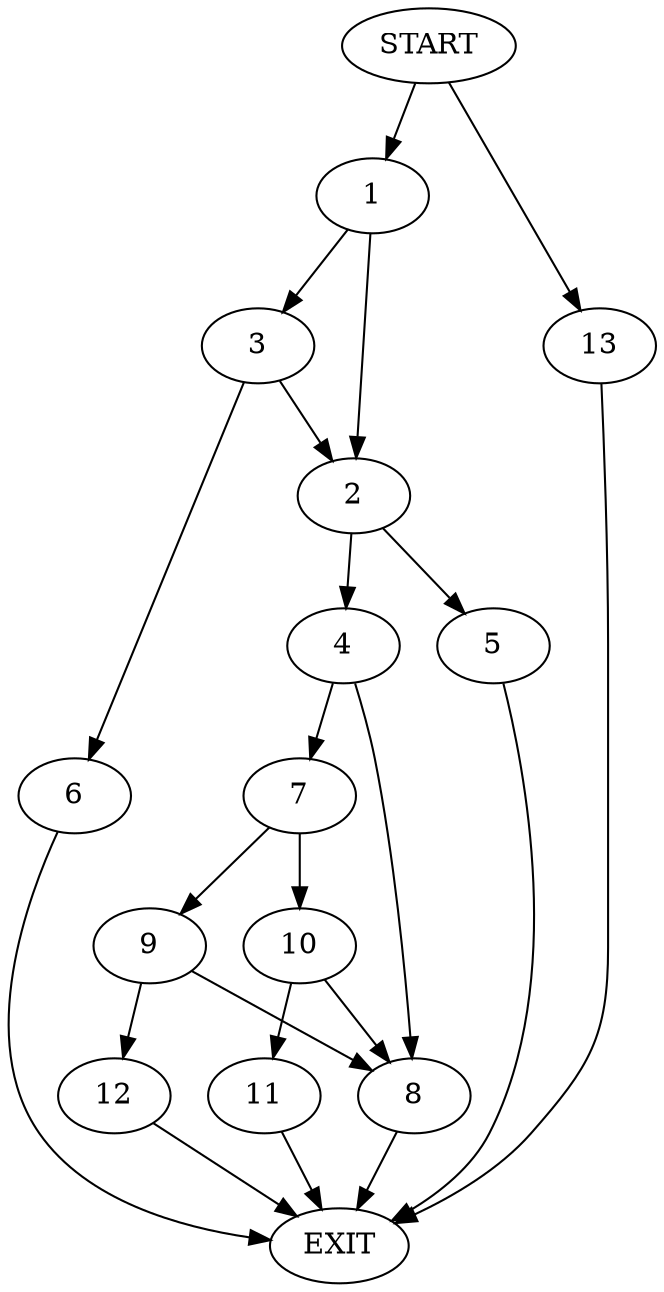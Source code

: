 digraph {
0 [label="START"]
14 [label="EXIT"]
0 -> 1
1 -> 2
1 -> 3
2 -> 4
2 -> 5
3 -> 6
3 -> 2
6 -> 14
5 -> 14
4 -> 7
4 -> 8
8 -> 14
7 -> 9
7 -> 10
10 -> 8
10 -> 11
9 -> 8
9 -> 12
11 -> 14
12 -> 14
0 -> 13
13 -> 14
}
